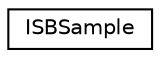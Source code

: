digraph G
{
  edge [fontname="Helvetica",fontsize="10",labelfontname="Helvetica",labelfontsize="10"];
  node [fontname="Helvetica",fontsize="10",shape=record];
  rankdir=LR;
  Node1 [label="ISBSample",height=0.2,width=0.4,color="black", fillcolor="white", style="filled",URL="$dc/d7a/structISBSample.html"];
}
